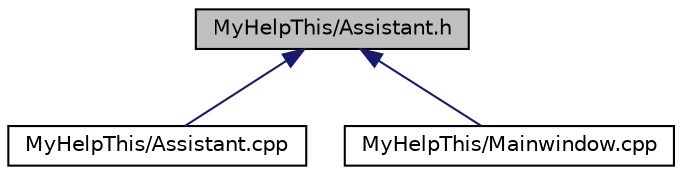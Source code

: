 digraph "MyHelpThis/Assistant.h"
{
  edge [fontname="Helvetica",fontsize="10",labelfontname="Helvetica",labelfontsize="10"];
  node [fontname="Helvetica",fontsize="10",shape=record];
  Node2 [label="MyHelpThis/Assistant.h",height=0.2,width=0.4,color="black", fillcolor="grey75", style="filled", fontcolor="black"];
  Node2 -> Node3 [dir="back",color="midnightblue",fontsize="10",style="solid",fontname="Helvetica"];
  Node3 [label="MyHelpThis/Assistant.cpp",height=0.2,width=0.4,color="black", fillcolor="white", style="filled",URL="$_assistant_8cpp.html"];
  Node2 -> Node4 [dir="back",color="midnightblue",fontsize="10",style="solid",fontname="Helvetica"];
  Node4 [label="MyHelpThis/Mainwindow.cpp",height=0.2,width=0.4,color="black", fillcolor="white", style="filled",URL="$_mainwindow_8cpp.html"];
}
